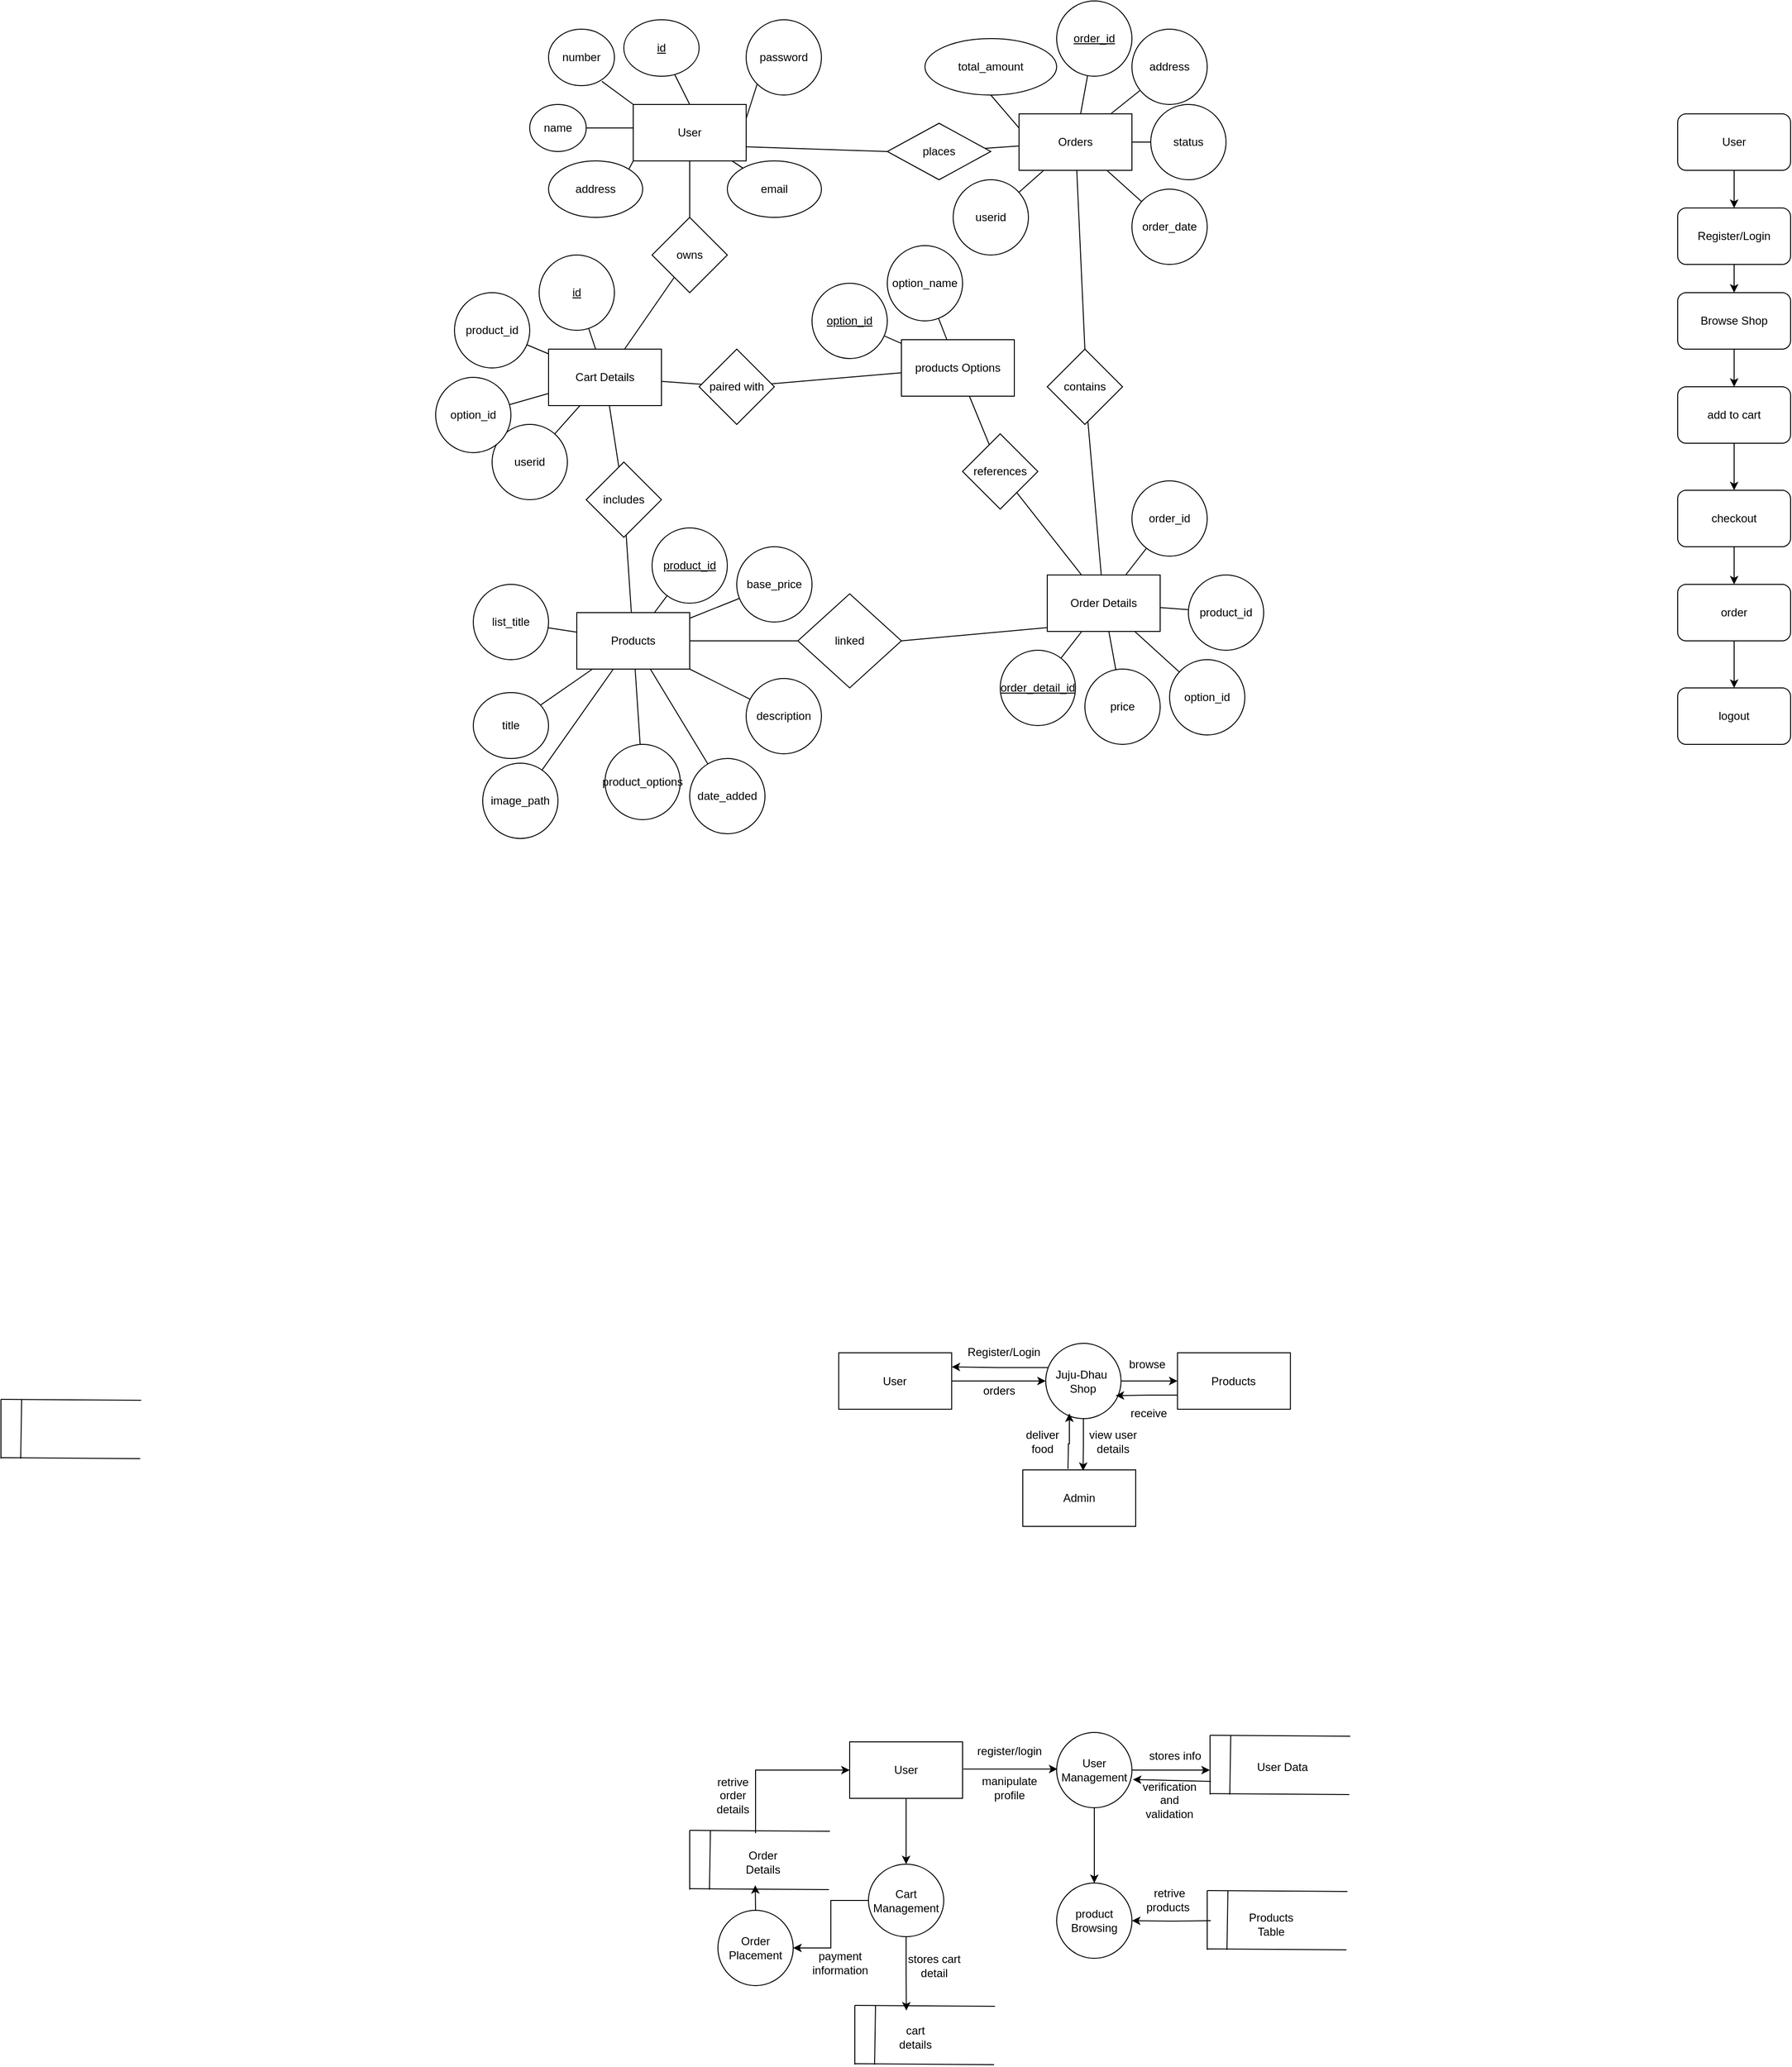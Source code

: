 <mxfile version="25.0.3">
  <diagram id="R2lEEEUBdFMjLlhIrx00" name="Page-1">
    <mxGraphModel dx="1253" dy="484" grid="0" gridSize="10" guides="1" tooltips="1" connect="1" arrows="1" fold="1" page="0" pageScale="1" pageWidth="850" pageHeight="1100" background="none" math="0" shadow="0" extFonts="Permanent Marker^https://fonts.googleapis.com/css?family=Permanent+Marker">
      <root>
        <mxCell id="0" />
        <mxCell id="1" parent="0" />
        <mxCell id="pnf_epW9RFuJ1QkK5VzH-73" style="edgeStyle=orthogonalEdgeStyle;rounded=0;orthogonalLoop=1;jettySize=auto;html=1;exitX=1;exitY=0.5;exitDx=0;exitDy=0;entryX=1;entryY=0.5;entryDx=0;entryDy=0;" edge="1" parent="1" target="pnf_epW9RFuJ1QkK5VzH-62">
          <mxGeometry relative="1" as="geometry">
            <mxPoint x="863.8" y="2060" as="sourcePoint" />
          </mxGeometry>
        </mxCell>
        <mxCell id="tc1JcSh3xQ8uywkxbwkv-54" value="" style="edgeStyle=none;shape=connector;curved=1;rounded=0;orthogonalLoop=1;jettySize=auto;html=1;strokeColor=default;align=center;verticalAlign=middle;fontFamily=Helvetica;fontSize=12;fontColor=default;labelBackgroundColor=default;startSize=8;endArrow=none;endFill=0;endSize=8;" parent="1" source="tc1JcSh3xQ8uywkxbwkv-15" target="tc1JcSh3xQ8uywkxbwkv-22" edge="1">
          <mxGeometry relative="1" as="geometry" />
        </mxCell>
        <mxCell id="tc1JcSh3xQ8uywkxbwkv-55" value="" style="edgeStyle=none;shape=connector;curved=1;rounded=0;orthogonalLoop=1;jettySize=auto;html=1;strokeColor=default;align=center;verticalAlign=middle;fontFamily=Helvetica;fontSize=12;fontColor=default;labelBackgroundColor=default;startSize=8;endArrow=none;endFill=0;endSize=8;" parent="1" source="tc1JcSh3xQ8uywkxbwkv-15" target="tc1JcSh3xQ8uywkxbwkv-22" edge="1">
          <mxGeometry relative="1" as="geometry" />
        </mxCell>
        <mxCell id="tc1JcSh3xQ8uywkxbwkv-61" value="" style="edgeStyle=none;shape=connector;curved=1;rounded=0;orthogonalLoop=1;jettySize=auto;html=1;strokeColor=default;align=center;verticalAlign=middle;fontFamily=Helvetica;fontSize=12;fontColor=default;labelBackgroundColor=default;startSize=8;endArrow=none;endFill=0;endSize=8;" parent="1" source="tc1JcSh3xQ8uywkxbwkv-15" target="tc1JcSh3xQ8uywkxbwkv-60" edge="1">
          <mxGeometry relative="1" as="geometry" />
        </mxCell>
        <mxCell id="tc1JcSh3xQ8uywkxbwkv-15" value="User" style="rounded=0;whiteSpace=wrap;html=1;" parent="1" vertex="1">
          <mxGeometry x="250" y="130" width="120" height="60" as="geometry" />
        </mxCell>
        <mxCell id="tc1JcSh3xQ8uywkxbwkv-16" value="" style="endArrow=none;html=1;rounded=0;fontSize=12;startSize=8;endSize=8;curved=1;exitX=0.5;exitY=0;exitDx=0;exitDy=0;" parent="1" source="tc1JcSh3xQ8uywkxbwkv-15" target="tc1JcSh3xQ8uywkxbwkv-17" edge="1">
          <mxGeometry width="50" height="50" relative="1" as="geometry">
            <mxPoint x="430" y="230" as="sourcePoint" />
            <mxPoint x="340" y="80" as="targetPoint" />
          </mxGeometry>
        </mxCell>
        <mxCell id="tc1JcSh3xQ8uywkxbwkv-17" value="&lt;u&gt;id&lt;/u&gt;" style="ellipse;whiteSpace=wrap;html=1;" parent="1" vertex="1">
          <mxGeometry x="240" y="40" width="80" height="60" as="geometry" />
        </mxCell>
        <mxCell id="tc1JcSh3xQ8uywkxbwkv-20" value="name" style="ellipse;whiteSpace=wrap;html=1;rounded=0;" parent="1" vertex="1">
          <mxGeometry x="140" y="130" width="60" height="50" as="geometry" />
        </mxCell>
        <mxCell id="tc1JcSh3xQ8uywkxbwkv-22" value="email" style="ellipse;whiteSpace=wrap;html=1;rounded=0;" parent="1" vertex="1">
          <mxGeometry x="350" y="190" width="100" height="60" as="geometry" />
        </mxCell>
        <mxCell id="tc1JcSh3xQ8uywkxbwkv-25" value="" style="endArrow=none;html=1;rounded=0;fontSize=12;startSize=8;endSize=8;curved=1;exitX=1;exitY=0.5;exitDx=0;exitDy=0;entryX=0.005;entryY=0.416;entryDx=0;entryDy=0;entryPerimeter=0;" parent="1" source="tc1JcSh3xQ8uywkxbwkv-20" target="tc1JcSh3xQ8uywkxbwkv-15" edge="1">
          <mxGeometry width="50" height="50" relative="1" as="geometry">
            <mxPoint x="180" y="190" as="sourcePoint" />
            <mxPoint x="230" y="140" as="targetPoint" />
          </mxGeometry>
        </mxCell>
        <mxCell id="tc1JcSh3xQ8uywkxbwkv-29" value="p&lt;span style=&quot;color: rgba(0, 0, 0, 0); font-family: monospace; font-size: 0px; text-align: start; text-wrap-mode: nowrap;&quot;&gt;%3CmxGraphModel%3E%3Croot%3E%3CmxCell%20id%3D%220%22%2F%3E%3CmxCell%20id%3D%221%22%20parent%3D%220%22%2F%3E%3CmxCell%20id%3D%222%22%20value%3D%22email%22%20style%3D%22ellipse%3BwhiteSpace%3Dwrap%3Bhtml%3D1%3Brounded%3D0%3B%22%20vertex%3D%221%22%20parent%3D%221%22%3E%3CmxGeometry%20x%3D%22130%22%20y%3D%22220%22%20width%3D%22100%22%20height%3D%2260%22%20as%3D%22geometry%22%2F%3E%3C%2FmxCell%3E%3C%2Froot%3E%3C%2FmxGraphModel%3E&lt;/span&gt;assword" style="ellipse;whiteSpace=wrap;html=1;rounded=0;" parent="1" vertex="1">
          <mxGeometry x="370" y="40" width="80" height="80" as="geometry" />
        </mxCell>
        <mxCell id="tc1JcSh3xQ8uywkxbwkv-30" value="number" style="ellipse;whiteSpace=wrap;html=1;rounded=0;" parent="1" vertex="1">
          <mxGeometry x="160" y="50" width="70" height="60" as="geometry" />
        </mxCell>
        <mxCell id="tc1JcSh3xQ8uywkxbwkv-31" value="address" style="ellipse;whiteSpace=wrap;html=1;rounded=0;" parent="1" vertex="1">
          <mxGeometry x="160" y="190" width="100" height="60" as="geometry" />
        </mxCell>
        <mxCell id="tc1JcSh3xQ8uywkxbwkv-32" value="" style="endArrow=none;html=1;rounded=0;fontSize=12;startSize=8;endSize=8;curved=1;exitX=0.809;exitY=0.924;exitDx=0;exitDy=0;exitPerimeter=0;entryX=0;entryY=0;entryDx=0;entryDy=0;" parent="1" source="tc1JcSh3xQ8uywkxbwkv-30" target="tc1JcSh3xQ8uywkxbwkv-15" edge="1">
          <mxGeometry width="50" height="50" relative="1" as="geometry">
            <mxPoint x="280" y="120" as="sourcePoint" />
            <mxPoint x="330" y="70" as="targetPoint" />
          </mxGeometry>
        </mxCell>
        <mxCell id="tc1JcSh3xQ8uywkxbwkv-33" value="" style="endArrow=none;html=1;rounded=0;fontSize=12;startSize=8;endSize=8;curved=1;exitX=0;exitY=1;exitDx=0;exitDy=0;entryX=1;entryY=0;entryDx=0;entryDy=0;" parent="1" source="tc1JcSh3xQ8uywkxbwkv-15" target="tc1JcSh3xQ8uywkxbwkv-31" edge="1">
          <mxGeometry width="50" height="50" relative="1" as="geometry">
            <mxPoint x="211" y="180" as="sourcePoint" />
            <mxPoint x="250" y="225" as="targetPoint" />
          </mxGeometry>
        </mxCell>
        <mxCell id="tc1JcSh3xQ8uywkxbwkv-34" value="" style="endArrow=none;html=1;rounded=0;fontSize=12;startSize=8;endSize=8;curved=1;exitX=1;exitY=0.25;exitDx=0;exitDy=0;entryX=0;entryY=1;entryDx=0;entryDy=0;" parent="1" source="tc1JcSh3xQ8uywkxbwkv-15" target="tc1JcSh3xQ8uywkxbwkv-29" edge="1">
          <mxGeometry width="50" height="50" relative="1" as="geometry">
            <mxPoint x="231" y="105" as="sourcePoint" />
            <mxPoint x="270" y="150" as="targetPoint" />
          </mxGeometry>
        </mxCell>
        <mxCell id="tc1JcSh3xQ8uywkxbwkv-52" value="" style="edgeStyle=none;shape=connector;curved=1;rounded=0;orthogonalLoop=1;jettySize=auto;html=1;strokeColor=default;align=center;verticalAlign=middle;fontFamily=Helvetica;fontSize=12;fontColor=default;labelBackgroundColor=default;startSize=8;endArrow=none;endFill=0;endSize=8;" parent="1" source="tc1JcSh3xQ8uywkxbwkv-38" target="tc1JcSh3xQ8uywkxbwkv-51" edge="1">
          <mxGeometry relative="1" as="geometry" />
        </mxCell>
        <mxCell id="tc1JcSh3xQ8uywkxbwkv-38" value="places" style="shape=rhombus;perimeter=rhombusPerimeter;whiteSpace=wrap;html=1;align=center;verticalAlign=middle;" parent="1" vertex="1">
          <mxGeometry x="520" y="150" width="110" height="60" as="geometry" />
        </mxCell>
        <mxCell id="tc1JcSh3xQ8uywkxbwkv-42" value="" style="endArrow=none;html=1;rounded=0;fontSize=12;startSize=8;endSize=8;curved=1;exitX=1;exitY=0.75;exitDx=0;exitDy=0;entryX=0;entryY=0.5;entryDx=0;entryDy=0;entryPerimeter=0;" parent="1" source="tc1JcSh3xQ8uywkxbwkv-15" target="tc1JcSh3xQ8uywkxbwkv-38" edge="1">
          <mxGeometry width="50" height="50" relative="1" as="geometry">
            <mxPoint x="340" y="240" as="sourcePoint" />
            <mxPoint x="310" y="200" as="targetPoint" />
          </mxGeometry>
        </mxCell>
        <mxCell id="tc1JcSh3xQ8uywkxbwkv-65" value="" style="edgeStyle=none;shape=connector;curved=1;rounded=0;orthogonalLoop=1;jettySize=auto;html=1;strokeColor=default;align=center;verticalAlign=middle;fontFamily=Helvetica;fontSize=12;fontColor=default;labelBackgroundColor=default;startSize=8;endArrow=none;endFill=0;endSize=8;entryX=0.5;entryY=0;entryDx=0;entryDy=0;" parent="1" source="tc1JcSh3xQ8uywkxbwkv-51" target="tc1JcSh3xQ8uywkxbwkv-64" edge="1">
          <mxGeometry relative="1" as="geometry">
            <Array as="points" />
          </mxGeometry>
        </mxCell>
        <mxCell id="tc1JcSh3xQ8uywkxbwkv-89" value="" style="edgeStyle=none;shape=connector;curved=1;rounded=0;orthogonalLoop=1;jettySize=auto;html=1;strokeColor=default;align=center;verticalAlign=middle;fontFamily=Helvetica;fontSize=12;fontColor=default;labelBackgroundColor=default;startSize=8;endArrow=none;endFill=0;endSize=8;" parent="1" source="tc1JcSh3xQ8uywkxbwkv-51" target="tc1JcSh3xQ8uywkxbwkv-88" edge="1">
          <mxGeometry relative="1" as="geometry" />
        </mxCell>
        <mxCell id="tc1JcSh3xQ8uywkxbwkv-94" value="" style="edgeStyle=none;shape=connector;curved=1;rounded=0;orthogonalLoop=1;jettySize=auto;html=1;strokeColor=default;align=center;verticalAlign=middle;fontFamily=Helvetica;fontSize=12;fontColor=default;labelBackgroundColor=default;startSize=8;endArrow=none;endFill=0;endSize=8;" parent="1" source="tc1JcSh3xQ8uywkxbwkv-51" target="tc1JcSh3xQ8uywkxbwkv-93" edge="1">
          <mxGeometry relative="1" as="geometry" />
        </mxCell>
        <mxCell id="tc1JcSh3xQ8uywkxbwkv-95" style="edgeStyle=none;shape=connector;curved=1;rounded=0;orthogonalLoop=1;jettySize=auto;html=1;exitX=0;exitY=0.25;exitDx=0;exitDy=0;strokeColor=default;align=center;verticalAlign=middle;fontFamily=Helvetica;fontSize=12;fontColor=default;labelBackgroundColor=default;startSize=8;endArrow=none;endFill=0;endSize=8;entryX=0.5;entryY=1;entryDx=0;entryDy=0;" parent="1" source="tc1JcSh3xQ8uywkxbwkv-51" target="tc1JcSh3xQ8uywkxbwkv-96" edge="1">
          <mxGeometry relative="1" as="geometry">
            <mxPoint x="660" y="100" as="targetPoint" />
          </mxGeometry>
        </mxCell>
        <mxCell id="tc1JcSh3xQ8uywkxbwkv-100" value="" style="edgeStyle=none;shape=connector;curved=1;rounded=0;orthogonalLoop=1;jettySize=auto;html=1;strokeColor=default;align=center;verticalAlign=middle;fontFamily=Helvetica;fontSize=12;fontColor=default;labelBackgroundColor=default;startSize=8;endArrow=none;endFill=0;endSize=8;" parent="1" source="tc1JcSh3xQ8uywkxbwkv-51" target="tc1JcSh3xQ8uywkxbwkv-99" edge="1">
          <mxGeometry relative="1" as="geometry" />
        </mxCell>
        <mxCell id="tc1JcSh3xQ8uywkxbwkv-102" value="" style="edgeStyle=none;shape=connector;curved=1;rounded=0;orthogonalLoop=1;jettySize=auto;html=1;strokeColor=default;align=center;verticalAlign=middle;fontFamily=Helvetica;fontSize=12;fontColor=default;labelBackgroundColor=default;startSize=8;endArrow=none;endFill=0;endSize=8;" parent="1" source="tc1JcSh3xQ8uywkxbwkv-51" target="tc1JcSh3xQ8uywkxbwkv-101" edge="1">
          <mxGeometry relative="1" as="geometry" />
        </mxCell>
        <mxCell id="tc1JcSh3xQ8uywkxbwkv-104" value="" style="edgeStyle=none;shape=connector;curved=1;rounded=0;orthogonalLoop=1;jettySize=auto;html=1;strokeColor=default;align=center;verticalAlign=middle;fontFamily=Helvetica;fontSize=12;fontColor=default;labelBackgroundColor=default;startSize=8;endArrow=none;endFill=0;endSize=8;" parent="1" source="tc1JcSh3xQ8uywkxbwkv-51" target="tc1JcSh3xQ8uywkxbwkv-103" edge="1">
          <mxGeometry relative="1" as="geometry" />
        </mxCell>
        <mxCell id="tc1JcSh3xQ8uywkxbwkv-51" value="Orders" style="whiteSpace=wrap;html=1;" parent="1" vertex="1">
          <mxGeometry x="660" y="140" width="120" height="60" as="geometry" />
        </mxCell>
        <mxCell id="tc1JcSh3xQ8uywkxbwkv-63" value="" style="edgeStyle=none;shape=connector;curved=1;rounded=0;orthogonalLoop=1;jettySize=auto;html=1;strokeColor=default;align=center;verticalAlign=middle;fontFamily=Helvetica;fontSize=12;fontColor=default;labelBackgroundColor=default;startSize=8;endArrow=none;endFill=0;endSize=8;" parent="1" source="tc1JcSh3xQ8uywkxbwkv-60" target="tc1JcSh3xQ8uywkxbwkv-62" edge="1">
          <mxGeometry relative="1" as="geometry" />
        </mxCell>
        <mxCell id="tc1JcSh3xQ8uywkxbwkv-60" value="owns" style="rhombus;whiteSpace=wrap;html=1;rounded=0;" parent="1" vertex="1">
          <mxGeometry x="270" y="250" width="80" height="80" as="geometry" />
        </mxCell>
        <mxCell id="tc1JcSh3xQ8uywkxbwkv-68" value="" style="edgeStyle=none;shape=connector;curved=1;rounded=0;orthogonalLoop=1;jettySize=auto;html=1;strokeColor=default;align=center;verticalAlign=middle;fontFamily=Helvetica;fontSize=12;fontColor=default;labelBackgroundColor=default;startSize=8;endArrow=none;endFill=0;endSize=8;" parent="1" source="tc1JcSh3xQ8uywkxbwkv-62" target="tc1JcSh3xQ8uywkxbwkv-67" edge="1">
          <mxGeometry relative="1" as="geometry" />
        </mxCell>
        <mxCell id="tc1JcSh3xQ8uywkxbwkv-106" value="" style="edgeStyle=none;shape=connector;curved=1;rounded=0;orthogonalLoop=1;jettySize=auto;html=1;strokeColor=default;align=center;verticalAlign=middle;fontFamily=Helvetica;fontSize=12;fontColor=default;labelBackgroundColor=default;startSize=8;endArrow=none;endFill=0;endSize=8;" parent="1" source="tc1JcSh3xQ8uywkxbwkv-62" target="tc1JcSh3xQ8uywkxbwkv-105" edge="1">
          <mxGeometry relative="1" as="geometry" />
        </mxCell>
        <mxCell id="tc1JcSh3xQ8uywkxbwkv-108" value="" style="edgeStyle=none;shape=connector;curved=1;rounded=0;orthogonalLoop=1;jettySize=auto;html=1;strokeColor=default;align=center;verticalAlign=middle;fontFamily=Helvetica;fontSize=12;fontColor=default;labelBackgroundColor=default;startSize=8;endArrow=none;endFill=0;endSize=8;" parent="1" source="tc1JcSh3xQ8uywkxbwkv-62" target="tc1JcSh3xQ8uywkxbwkv-107" edge="1">
          <mxGeometry relative="1" as="geometry" />
        </mxCell>
        <mxCell id="tc1JcSh3xQ8uywkxbwkv-114" value="" style="edgeStyle=none;shape=connector;curved=1;rounded=0;orthogonalLoop=1;jettySize=auto;html=1;strokeColor=default;align=center;verticalAlign=middle;fontFamily=Helvetica;fontSize=12;fontColor=default;labelBackgroundColor=default;startSize=8;endArrow=none;endFill=0;endSize=8;" parent="1" source="tc1JcSh3xQ8uywkxbwkv-62" target="tc1JcSh3xQ8uywkxbwkv-113" edge="1">
          <mxGeometry relative="1" as="geometry" />
        </mxCell>
        <mxCell id="tc1JcSh3xQ8uywkxbwkv-116" value="" style="edgeStyle=none;shape=connector;curved=1;rounded=0;orthogonalLoop=1;jettySize=auto;html=1;strokeColor=default;align=center;verticalAlign=middle;fontFamily=Helvetica;fontSize=12;fontColor=default;labelBackgroundColor=default;startSize=8;endArrow=none;endFill=0;endSize=8;" parent="1" source="tc1JcSh3xQ8uywkxbwkv-62" target="tc1JcSh3xQ8uywkxbwkv-115" edge="1">
          <mxGeometry relative="1" as="geometry" />
        </mxCell>
        <mxCell id="tc1JcSh3xQ8uywkxbwkv-62" value="Cart Details" style="whiteSpace=wrap;html=1;rounded=0;" parent="1" vertex="1">
          <mxGeometry x="160" y="390" width="120" height="60" as="geometry" />
        </mxCell>
        <mxCell id="tc1JcSh3xQ8uywkxbwkv-75" value="" style="edgeStyle=none;shape=connector;curved=1;rounded=0;orthogonalLoop=1;jettySize=auto;html=1;strokeColor=default;align=center;verticalAlign=middle;fontFamily=Helvetica;fontSize=12;fontColor=default;labelBackgroundColor=default;startSize=8;endArrow=none;endFill=0;endSize=8;" parent="1" source="tc1JcSh3xQ8uywkxbwkv-64" target="tc1JcSh3xQ8uywkxbwkv-74" edge="1">
          <mxGeometry relative="1" as="geometry" />
        </mxCell>
        <mxCell id="tc1JcSh3xQ8uywkxbwkv-64" value="contains" style="rhombus;whiteSpace=wrap;html=1;" parent="1" vertex="1">
          <mxGeometry x="690" y="390" width="80" height="80" as="geometry" />
        </mxCell>
        <mxCell id="tc1JcSh3xQ8uywkxbwkv-70" value="" style="edgeStyle=none;shape=connector;curved=1;rounded=0;orthogonalLoop=1;jettySize=auto;html=1;strokeColor=default;align=center;verticalAlign=middle;fontFamily=Helvetica;fontSize=12;fontColor=default;labelBackgroundColor=default;startSize=8;endArrow=none;endFill=0;endSize=8;" parent="1" source="tc1JcSh3xQ8uywkxbwkv-67" target="tc1JcSh3xQ8uywkxbwkv-69" edge="1">
          <mxGeometry relative="1" as="geometry" />
        </mxCell>
        <mxCell id="tc1JcSh3xQ8uywkxbwkv-67" value="includes" style="rhombus;whiteSpace=wrap;html=1;rounded=0;" parent="1" vertex="1">
          <mxGeometry x="200" y="510" width="80" height="80" as="geometry" />
        </mxCell>
        <mxCell id="tc1JcSh3xQ8uywkxbwkv-72" value="" style="edgeStyle=none;shape=connector;curved=1;rounded=0;orthogonalLoop=1;jettySize=auto;html=1;strokeColor=default;align=center;verticalAlign=middle;fontFamily=Helvetica;fontSize=12;fontColor=default;labelBackgroundColor=default;startSize=8;endArrow=none;endFill=0;endSize=8;" parent="1" source="tc1JcSh3xQ8uywkxbwkv-69" target="tc1JcSh3xQ8uywkxbwkv-71" edge="1">
          <mxGeometry relative="1" as="geometry" />
        </mxCell>
        <mxCell id="tc1JcSh3xQ8uywkxbwkv-132" value="" style="edgeStyle=none;shape=connector;curved=1;rounded=0;orthogonalLoop=1;jettySize=auto;html=1;strokeColor=default;align=center;verticalAlign=middle;fontFamily=Helvetica;fontSize=12;fontColor=default;labelBackgroundColor=default;startSize=8;endArrow=none;endFill=0;endSize=8;" parent="1" source="tc1JcSh3xQ8uywkxbwkv-69" target="tc1JcSh3xQ8uywkxbwkv-131" edge="1">
          <mxGeometry relative="1" as="geometry" />
        </mxCell>
        <mxCell id="tc1JcSh3xQ8uywkxbwkv-134" value="" style="edgeStyle=none;shape=connector;curved=1;rounded=0;orthogonalLoop=1;jettySize=auto;html=1;strokeColor=default;align=center;verticalAlign=middle;fontFamily=Helvetica;fontSize=12;fontColor=default;labelBackgroundColor=default;startSize=8;endArrow=none;endFill=0;endSize=8;" parent="1" source="tc1JcSh3xQ8uywkxbwkv-69" target="tc1JcSh3xQ8uywkxbwkv-133" edge="1">
          <mxGeometry relative="1" as="geometry" />
        </mxCell>
        <mxCell id="tc1JcSh3xQ8uywkxbwkv-137" value="" style="edgeStyle=none;shape=connector;curved=1;rounded=0;orthogonalLoop=1;jettySize=auto;html=1;strokeColor=default;align=center;verticalAlign=middle;fontFamily=Helvetica;fontSize=12;fontColor=default;labelBackgroundColor=default;startSize=8;endArrow=none;endFill=0;endSize=8;" parent="1" source="tc1JcSh3xQ8uywkxbwkv-69" target="tc1JcSh3xQ8uywkxbwkv-136" edge="1">
          <mxGeometry relative="1" as="geometry" />
        </mxCell>
        <mxCell id="tc1JcSh3xQ8uywkxbwkv-139" value="" style="edgeStyle=none;shape=connector;curved=1;rounded=0;orthogonalLoop=1;jettySize=auto;html=1;strokeColor=default;align=center;verticalAlign=middle;fontFamily=Helvetica;fontSize=12;fontColor=default;labelBackgroundColor=default;startSize=8;endArrow=none;endFill=0;endSize=8;" parent="1" source="tc1JcSh3xQ8uywkxbwkv-69" target="tc1JcSh3xQ8uywkxbwkv-138" edge="1">
          <mxGeometry relative="1" as="geometry" />
        </mxCell>
        <mxCell id="tc1JcSh3xQ8uywkxbwkv-141" value="" style="edgeStyle=none;shape=connector;curved=1;rounded=0;orthogonalLoop=1;jettySize=auto;html=1;strokeColor=default;align=center;verticalAlign=middle;fontFamily=Helvetica;fontSize=12;fontColor=default;labelBackgroundColor=default;startSize=8;endArrow=none;endFill=0;endSize=8;" parent="1" source="tc1JcSh3xQ8uywkxbwkv-69" target="tc1JcSh3xQ8uywkxbwkv-140" edge="1">
          <mxGeometry relative="1" as="geometry" />
        </mxCell>
        <mxCell id="tc1JcSh3xQ8uywkxbwkv-143" value="" style="edgeStyle=none;shape=connector;curved=1;rounded=0;orthogonalLoop=1;jettySize=auto;html=1;strokeColor=default;align=center;verticalAlign=middle;fontFamily=Helvetica;fontSize=12;fontColor=default;labelBackgroundColor=default;startSize=8;endArrow=none;endFill=0;endSize=8;" parent="1" source="tc1JcSh3xQ8uywkxbwkv-69" target="tc1JcSh3xQ8uywkxbwkv-142" edge="1">
          <mxGeometry relative="1" as="geometry" />
        </mxCell>
        <mxCell id="tc1JcSh3xQ8uywkxbwkv-146" value="" style="edgeStyle=none;shape=connector;curved=1;rounded=0;orthogonalLoop=1;jettySize=auto;html=1;strokeColor=default;align=center;verticalAlign=middle;fontFamily=Helvetica;fontSize=12;fontColor=default;labelBackgroundColor=default;startSize=8;endArrow=none;endFill=0;endSize=8;" parent="1" source="tc1JcSh3xQ8uywkxbwkv-69" target="tc1JcSh3xQ8uywkxbwkv-145" edge="1">
          <mxGeometry relative="1" as="geometry" />
        </mxCell>
        <mxCell id="tc1JcSh3xQ8uywkxbwkv-148" value="" style="edgeStyle=none;shape=connector;curved=1;rounded=0;orthogonalLoop=1;jettySize=auto;html=1;strokeColor=default;align=center;verticalAlign=middle;fontFamily=Helvetica;fontSize=12;fontColor=default;labelBackgroundColor=default;startSize=8;endArrow=none;endFill=0;endSize=8;" parent="1" source="tc1JcSh3xQ8uywkxbwkv-69" target="tc1JcSh3xQ8uywkxbwkv-147" edge="1">
          <mxGeometry relative="1" as="geometry" />
        </mxCell>
        <mxCell id="tc1JcSh3xQ8uywkxbwkv-69" value="Products" style="whiteSpace=wrap;html=1;rounded=0;" parent="1" vertex="1">
          <mxGeometry x="190" y="670" width="120" height="60" as="geometry" />
        </mxCell>
        <mxCell id="tc1JcSh3xQ8uywkxbwkv-73" style="edgeStyle=none;shape=connector;curved=1;rounded=0;orthogonalLoop=1;jettySize=auto;html=1;exitX=1;exitY=0.5;exitDx=0;exitDy=0;entryX=1;entryY=0.75;entryDx=0;entryDy=0;strokeColor=default;align=center;verticalAlign=middle;fontFamily=Helvetica;fontSize=12;fontColor=default;labelBackgroundColor=default;startSize=8;endArrow=none;endFill=0;endSize=8;" parent="1" source="tc1JcSh3xQ8uywkxbwkv-71" target="tc1JcSh3xQ8uywkxbwkv-74" edge="1">
          <mxGeometry relative="1" as="geometry" />
        </mxCell>
        <mxCell id="tc1JcSh3xQ8uywkxbwkv-71" value="linked" style="rhombus;whiteSpace=wrap;html=1;rounded=0;" parent="1" vertex="1">
          <mxGeometry x="425" y="650" width="110" height="100" as="geometry" />
        </mxCell>
        <mxCell id="tc1JcSh3xQ8uywkxbwkv-77" value="" style="edgeStyle=none;shape=connector;curved=1;rounded=0;orthogonalLoop=1;jettySize=auto;html=1;strokeColor=default;align=center;verticalAlign=middle;fontFamily=Helvetica;fontSize=12;fontColor=default;labelBackgroundColor=default;startSize=8;endArrow=none;endFill=0;endSize=8;" parent="1" source="tc1JcSh3xQ8uywkxbwkv-74" target="tc1JcSh3xQ8uywkxbwkv-76" edge="1">
          <mxGeometry relative="1" as="geometry" />
        </mxCell>
        <mxCell id="tc1JcSh3xQ8uywkxbwkv-122" value="" style="edgeStyle=none;shape=connector;curved=1;rounded=0;orthogonalLoop=1;jettySize=auto;html=1;strokeColor=default;align=center;verticalAlign=middle;fontFamily=Helvetica;fontSize=12;fontColor=default;labelBackgroundColor=default;startSize=8;endArrow=none;endFill=0;endSize=8;" parent="1" source="tc1JcSh3xQ8uywkxbwkv-74" target="tc1JcSh3xQ8uywkxbwkv-121" edge="1">
          <mxGeometry relative="1" as="geometry" />
        </mxCell>
        <mxCell id="tc1JcSh3xQ8uywkxbwkv-124" value="" style="edgeStyle=none;shape=connector;curved=1;rounded=0;orthogonalLoop=1;jettySize=auto;html=1;strokeColor=default;align=center;verticalAlign=middle;fontFamily=Helvetica;fontSize=12;fontColor=default;labelBackgroundColor=default;startSize=8;endArrow=none;endFill=0;endSize=8;" parent="1" source="tc1JcSh3xQ8uywkxbwkv-74" target="tc1JcSh3xQ8uywkxbwkv-123" edge="1">
          <mxGeometry relative="1" as="geometry" />
        </mxCell>
        <mxCell id="tc1JcSh3xQ8uywkxbwkv-126" value="" style="edgeStyle=none;shape=connector;curved=1;rounded=0;orthogonalLoop=1;jettySize=auto;html=1;strokeColor=default;align=center;verticalAlign=middle;fontFamily=Helvetica;fontSize=12;fontColor=default;labelBackgroundColor=default;startSize=8;endArrow=none;endFill=0;endSize=8;" parent="1" source="tc1JcSh3xQ8uywkxbwkv-74" target="tc1JcSh3xQ8uywkxbwkv-125" edge="1">
          <mxGeometry relative="1" as="geometry" />
        </mxCell>
        <mxCell id="tc1JcSh3xQ8uywkxbwkv-128" value="" style="edgeStyle=none;shape=connector;curved=1;rounded=0;orthogonalLoop=1;jettySize=auto;html=1;strokeColor=default;align=center;verticalAlign=middle;fontFamily=Helvetica;fontSize=12;fontColor=default;labelBackgroundColor=default;startSize=8;endArrow=none;endFill=0;endSize=8;" parent="1" source="tc1JcSh3xQ8uywkxbwkv-74" target="tc1JcSh3xQ8uywkxbwkv-127" edge="1">
          <mxGeometry relative="1" as="geometry" />
        </mxCell>
        <mxCell id="tc1JcSh3xQ8uywkxbwkv-130" value="" style="edgeStyle=none;shape=connector;curved=1;rounded=0;orthogonalLoop=1;jettySize=auto;html=1;strokeColor=default;align=center;verticalAlign=middle;fontFamily=Helvetica;fontSize=12;fontColor=default;labelBackgroundColor=default;startSize=8;endArrow=none;endFill=0;endSize=8;" parent="1" source="tc1JcSh3xQ8uywkxbwkv-74" target="tc1JcSh3xQ8uywkxbwkv-129" edge="1">
          <mxGeometry relative="1" as="geometry" />
        </mxCell>
        <mxCell id="tc1JcSh3xQ8uywkxbwkv-74" value="Order Details" style="whiteSpace=wrap;html=1;" parent="1" vertex="1">
          <mxGeometry x="690" y="630" width="120" height="60" as="geometry" />
        </mxCell>
        <mxCell id="tc1JcSh3xQ8uywkxbwkv-79" value="" style="edgeStyle=none;shape=connector;curved=1;rounded=0;orthogonalLoop=1;jettySize=auto;html=1;strokeColor=default;align=center;verticalAlign=middle;fontFamily=Helvetica;fontSize=12;fontColor=default;labelBackgroundColor=default;startSize=8;endArrow=none;endFill=0;endSize=8;" parent="1" source="tc1JcSh3xQ8uywkxbwkv-76" target="tc1JcSh3xQ8uywkxbwkv-78" edge="1">
          <mxGeometry relative="1" as="geometry" />
        </mxCell>
        <mxCell id="tc1JcSh3xQ8uywkxbwkv-76" value="references" style="rhombus;whiteSpace=wrap;html=1;" parent="1" vertex="1">
          <mxGeometry x="600" y="480" width="80" height="80" as="geometry" />
        </mxCell>
        <mxCell id="tc1JcSh3xQ8uywkxbwkv-85" value="" style="edgeStyle=none;shape=connector;curved=1;rounded=0;orthogonalLoop=1;jettySize=auto;html=1;strokeColor=default;align=center;verticalAlign=middle;fontFamily=Helvetica;fontSize=12;fontColor=default;labelBackgroundColor=default;startSize=8;endArrow=none;endFill=0;endSize=8;" parent="1" source="tc1JcSh3xQ8uywkxbwkv-78" target="tc1JcSh3xQ8uywkxbwkv-84" edge="1">
          <mxGeometry relative="1" as="geometry" />
        </mxCell>
        <mxCell id="tc1JcSh3xQ8uywkxbwkv-118" value="" style="edgeStyle=none;shape=connector;curved=1;rounded=0;orthogonalLoop=1;jettySize=auto;html=1;strokeColor=default;align=center;verticalAlign=middle;fontFamily=Helvetica;fontSize=12;fontColor=default;labelBackgroundColor=default;startSize=8;endArrow=none;endFill=0;endSize=8;" parent="1" source="tc1JcSh3xQ8uywkxbwkv-78" target="tc1JcSh3xQ8uywkxbwkv-117" edge="1">
          <mxGeometry relative="1" as="geometry" />
        </mxCell>
        <mxCell id="tc1JcSh3xQ8uywkxbwkv-120" value="" style="edgeStyle=none;shape=connector;curved=1;rounded=0;orthogonalLoop=1;jettySize=auto;html=1;strokeColor=default;align=center;verticalAlign=middle;fontFamily=Helvetica;fontSize=12;fontColor=default;labelBackgroundColor=default;startSize=8;endArrow=none;endFill=0;endSize=8;" parent="1" source="tc1JcSh3xQ8uywkxbwkv-78" target="tc1JcSh3xQ8uywkxbwkv-119" edge="1">
          <mxGeometry relative="1" as="geometry" />
        </mxCell>
        <mxCell id="tc1JcSh3xQ8uywkxbwkv-78" value="products Options" style="whiteSpace=wrap;html=1;" parent="1" vertex="1">
          <mxGeometry x="535" y="380" width="120" height="60" as="geometry" />
        </mxCell>
        <mxCell id="tc1JcSh3xQ8uywkxbwkv-86" value="" style="edgeStyle=none;shape=connector;curved=1;rounded=0;orthogonalLoop=1;jettySize=auto;html=1;strokeColor=default;align=center;verticalAlign=middle;fontFamily=Helvetica;fontSize=12;fontColor=default;labelBackgroundColor=default;startSize=8;endArrow=none;endFill=0;endSize=8;" parent="1" source="tc1JcSh3xQ8uywkxbwkv-84" target="tc1JcSh3xQ8uywkxbwkv-62" edge="1">
          <mxGeometry relative="1" as="geometry" />
        </mxCell>
        <mxCell id="tc1JcSh3xQ8uywkxbwkv-84" value="paired with" style="rhombus;whiteSpace=wrap;html=1;" parent="1" vertex="1">
          <mxGeometry x="320" y="390" width="80" height="80" as="geometry" />
        </mxCell>
        <mxCell id="tc1JcSh3xQ8uywkxbwkv-88" value="&lt;u&gt;order_id&lt;/u&gt;" style="ellipse;whiteSpace=wrap;html=1;" parent="1" vertex="1">
          <mxGeometry x="700" y="20" width="80" height="80" as="geometry" />
        </mxCell>
        <mxCell id="tc1JcSh3xQ8uywkxbwkv-93" value="userid" style="ellipse;whiteSpace=wrap;html=1;" parent="1" vertex="1">
          <mxGeometry x="590" y="210" width="80" height="80" as="geometry" />
        </mxCell>
        <mxCell id="tc1JcSh3xQ8uywkxbwkv-96" value="total_amount" style="ellipse;whiteSpace=wrap;html=1;align=center;fontFamily=Helvetica;fontSize=12;fontColor=default;labelBackgroundColor=default;" parent="1" vertex="1">
          <mxGeometry x="560" y="60" width="140" height="60" as="geometry" />
        </mxCell>
        <mxCell id="tc1JcSh3xQ8uywkxbwkv-99" value="address" style="ellipse;whiteSpace=wrap;html=1;" parent="1" vertex="1">
          <mxGeometry x="780" y="50" width="80" height="80" as="geometry" />
        </mxCell>
        <mxCell id="tc1JcSh3xQ8uywkxbwkv-101" value="order_date" style="ellipse;whiteSpace=wrap;html=1;" parent="1" vertex="1">
          <mxGeometry x="780" y="220" width="80" height="80" as="geometry" />
        </mxCell>
        <mxCell id="tc1JcSh3xQ8uywkxbwkv-103" value="status" style="ellipse;whiteSpace=wrap;html=1;" parent="1" vertex="1">
          <mxGeometry x="800" y="130" width="80" height="80" as="geometry" />
        </mxCell>
        <mxCell id="tc1JcSh3xQ8uywkxbwkv-105" value="&lt;u&gt;id&lt;/u&gt;" style="ellipse;whiteSpace=wrap;html=1;rounded=0;" parent="1" vertex="1">
          <mxGeometry x="150" y="290" width="80" height="80" as="geometry" />
        </mxCell>
        <mxCell id="tc1JcSh3xQ8uywkxbwkv-107" value="product_id" style="ellipse;whiteSpace=wrap;html=1;rounded=0;direction=north;" parent="1" vertex="1">
          <mxGeometry x="60" y="330" width="80" height="80" as="geometry" />
        </mxCell>
        <mxCell id="tc1JcSh3xQ8uywkxbwkv-113" value="userid" style="ellipse;whiteSpace=wrap;html=1;rounded=0;" parent="1" vertex="1">
          <mxGeometry x="100" y="470" width="80" height="80" as="geometry" />
        </mxCell>
        <mxCell id="tc1JcSh3xQ8uywkxbwkv-115" value="option_id" style="ellipse;whiteSpace=wrap;html=1;rounded=0;" parent="1" vertex="1">
          <mxGeometry x="40" y="420" width="80" height="80" as="geometry" />
        </mxCell>
        <mxCell id="tc1JcSh3xQ8uywkxbwkv-117" value="&lt;u&gt;option_id&lt;/u&gt;" style="ellipse;whiteSpace=wrap;html=1;" parent="1" vertex="1">
          <mxGeometry x="440" y="320" width="80" height="80" as="geometry" />
        </mxCell>
        <mxCell id="tc1JcSh3xQ8uywkxbwkv-119" value="option_name" style="ellipse;whiteSpace=wrap;html=1;" parent="1" vertex="1">
          <mxGeometry x="520" y="280" width="80" height="80" as="geometry" />
        </mxCell>
        <mxCell id="tc1JcSh3xQ8uywkxbwkv-121" value="&lt;u&gt;order_detail_id&lt;/u&gt;" style="ellipse;whiteSpace=wrap;html=1;" parent="1" vertex="1">
          <mxGeometry x="640" y="710" width="80" height="80" as="geometry" />
        </mxCell>
        <mxCell id="tc1JcSh3xQ8uywkxbwkv-123" value="order_id" style="ellipse;whiteSpace=wrap;html=1;" parent="1" vertex="1">
          <mxGeometry x="780" y="530" width="80" height="80" as="geometry" />
        </mxCell>
        <mxCell id="tc1JcSh3xQ8uywkxbwkv-125" value="product_id" style="ellipse;whiteSpace=wrap;html=1;" parent="1" vertex="1">
          <mxGeometry x="840" y="630" width="80" height="80" as="geometry" />
        </mxCell>
        <mxCell id="tc1JcSh3xQ8uywkxbwkv-127" value="option_id" style="ellipse;whiteSpace=wrap;html=1;" parent="1" vertex="1">
          <mxGeometry x="820" y="720" width="80" height="80" as="geometry" />
        </mxCell>
        <mxCell id="tc1JcSh3xQ8uywkxbwkv-129" value="price" style="ellipse;whiteSpace=wrap;html=1;" parent="1" vertex="1">
          <mxGeometry x="730" y="730" width="80" height="80" as="geometry" />
        </mxCell>
        <mxCell id="tc1JcSh3xQ8uywkxbwkv-131" value="&lt;u&gt;product_id&lt;/u&gt;" style="ellipse;whiteSpace=wrap;html=1;rounded=0;" parent="1" vertex="1">
          <mxGeometry x="270" y="580" width="80" height="80" as="geometry" />
        </mxCell>
        <mxCell id="tc1JcSh3xQ8uywkxbwkv-133" value="list_title" style="ellipse;whiteSpace=wrap;html=1;rounded=0;" parent="1" vertex="1">
          <mxGeometry x="80" y="640" width="80" height="80" as="geometry" />
        </mxCell>
        <mxCell id="tc1JcSh3xQ8uywkxbwkv-136" value="title" style="ellipse;whiteSpace=wrap;html=1;rounded=0;" parent="1" vertex="1">
          <mxGeometry x="80" y="755" width="80" height="70" as="geometry" />
        </mxCell>
        <mxCell id="tc1JcSh3xQ8uywkxbwkv-138" value="base_price" style="ellipse;whiteSpace=wrap;html=1;rounded=0;" parent="1" vertex="1">
          <mxGeometry x="360" y="600" width="80" height="80" as="geometry" />
        </mxCell>
        <mxCell id="tc1JcSh3xQ8uywkxbwkv-140" value="description" style="ellipse;whiteSpace=wrap;html=1;rounded=0;" parent="1" vertex="1">
          <mxGeometry x="370" y="740" width="80" height="80" as="geometry" />
        </mxCell>
        <mxCell id="tc1JcSh3xQ8uywkxbwkv-142" value="date_added" style="ellipse;whiteSpace=wrap;html=1;rounded=0;" parent="1" vertex="1">
          <mxGeometry x="310" y="825" width="80" height="80" as="geometry" />
        </mxCell>
        <mxCell id="tc1JcSh3xQ8uywkxbwkv-145" value="image_path" style="ellipse;whiteSpace=wrap;html=1;rounded=0;" parent="1" vertex="1">
          <mxGeometry x="90" y="830" width="80" height="80" as="geometry" />
        </mxCell>
        <mxCell id="tc1JcSh3xQ8uywkxbwkv-147" value="product_options" style="ellipse;whiteSpace=wrap;html=1;rounded=0;" parent="1" vertex="1">
          <mxGeometry x="220" y="810" width="80" height="80" as="geometry" />
        </mxCell>
        <mxCell id="tc1JcSh3xQ8uywkxbwkv-163" value="" style="edgeStyle=orthogonalEdgeStyle;rounded=0;orthogonalLoop=1;jettySize=auto;html=1;" parent="1" source="tc1JcSh3xQ8uywkxbwkv-156" target="tc1JcSh3xQ8uywkxbwkv-162" edge="1">
          <mxGeometry relative="1" as="geometry" />
        </mxCell>
        <mxCell id="tc1JcSh3xQ8uywkxbwkv-156" value="User" style="rounded=1;whiteSpace=wrap;html=1;" parent="1" vertex="1">
          <mxGeometry x="1360" y="140" width="120" height="60" as="geometry" />
        </mxCell>
        <mxCell id="tc1JcSh3xQ8uywkxbwkv-165" value="" style="edgeStyle=orthogonalEdgeStyle;rounded=0;orthogonalLoop=1;jettySize=auto;html=1;" parent="1" source="tc1JcSh3xQ8uywkxbwkv-162" target="tc1JcSh3xQ8uywkxbwkv-164" edge="1">
          <mxGeometry relative="1" as="geometry" />
        </mxCell>
        <mxCell id="tc1JcSh3xQ8uywkxbwkv-162" value="Register/Login" style="whiteSpace=wrap;html=1;rounded=1;" parent="1" vertex="1">
          <mxGeometry x="1360" y="240" width="120" height="60" as="geometry" />
        </mxCell>
        <mxCell id="pnf_epW9RFuJ1QkK5VzH-2" value="" style="edgeStyle=orthogonalEdgeStyle;rounded=0;orthogonalLoop=1;jettySize=auto;html=1;" edge="1" parent="1" source="tc1JcSh3xQ8uywkxbwkv-164" target="pnf_epW9RFuJ1QkK5VzH-1">
          <mxGeometry relative="1" as="geometry" />
        </mxCell>
        <mxCell id="tc1JcSh3xQ8uywkxbwkv-164" value="Browse Shop" style="whiteSpace=wrap;html=1;rounded=1;" parent="1" vertex="1">
          <mxGeometry x="1360" y="330" width="120" height="60" as="geometry" />
        </mxCell>
        <mxCell id="pnf_epW9RFuJ1QkK5VzH-4" value="" style="edgeStyle=orthogonalEdgeStyle;rounded=0;orthogonalLoop=1;jettySize=auto;html=1;" edge="1" parent="1" source="pnf_epW9RFuJ1QkK5VzH-1" target="pnf_epW9RFuJ1QkK5VzH-3">
          <mxGeometry relative="1" as="geometry" />
        </mxCell>
        <mxCell id="pnf_epW9RFuJ1QkK5VzH-1" value="add to cart" style="whiteSpace=wrap;html=1;rounded=1;" vertex="1" parent="1">
          <mxGeometry x="1360" y="430" width="120" height="60" as="geometry" />
        </mxCell>
        <mxCell id="pnf_epW9RFuJ1QkK5VzH-6" value="" style="edgeStyle=orthogonalEdgeStyle;rounded=0;orthogonalLoop=1;jettySize=auto;html=1;" edge="1" parent="1" source="pnf_epW9RFuJ1QkK5VzH-3" target="pnf_epW9RFuJ1QkK5VzH-5">
          <mxGeometry relative="1" as="geometry" />
        </mxCell>
        <mxCell id="pnf_epW9RFuJ1QkK5VzH-3" value="checkout" style="whiteSpace=wrap;html=1;rounded=1;" vertex="1" parent="1">
          <mxGeometry x="1360" y="540" width="120" height="60" as="geometry" />
        </mxCell>
        <mxCell id="pnf_epW9RFuJ1QkK5VzH-8" value="" style="edgeStyle=orthogonalEdgeStyle;rounded=0;orthogonalLoop=1;jettySize=auto;html=1;" edge="1" parent="1" source="pnf_epW9RFuJ1QkK5VzH-5" target="pnf_epW9RFuJ1QkK5VzH-7">
          <mxGeometry relative="1" as="geometry" />
        </mxCell>
        <mxCell id="pnf_epW9RFuJ1QkK5VzH-5" value="order" style="whiteSpace=wrap;html=1;rounded=1;" vertex="1" parent="1">
          <mxGeometry x="1360" y="640" width="120" height="60" as="geometry" />
        </mxCell>
        <mxCell id="pnf_epW9RFuJ1QkK5VzH-7" value="logout" style="whiteSpace=wrap;html=1;rounded=1;" vertex="1" parent="1">
          <mxGeometry x="1360" y="750" width="120" height="60" as="geometry" />
        </mxCell>
        <mxCell id="pnf_epW9RFuJ1QkK5VzH-14" value="" style="edgeStyle=orthogonalEdgeStyle;rounded=0;orthogonalLoop=1;jettySize=auto;html=1;align=center;" edge="1" parent="1" source="pnf_epW9RFuJ1QkK5VzH-10" target="pnf_epW9RFuJ1QkK5VzH-13">
          <mxGeometry relative="1" as="geometry" />
        </mxCell>
        <mxCell id="pnf_epW9RFuJ1QkK5VzH-10" value="User" style="whiteSpace=wrap;html=1;align=center;" vertex="1" parent="1">
          <mxGeometry x="468.4" y="1456.533" width="120" height="60" as="geometry" />
        </mxCell>
        <mxCell id="pnf_epW9RFuJ1QkK5VzH-16" value="" style="edgeStyle=orthogonalEdgeStyle;rounded=0;orthogonalLoop=1;jettySize=auto;html=1;entryX=0.534;entryY=0.017;entryDx=0;entryDy=0;entryPerimeter=0;align=center;" edge="1" parent="1" source="pnf_epW9RFuJ1QkK5VzH-13" target="pnf_epW9RFuJ1QkK5VzH-15">
          <mxGeometry relative="1" as="geometry">
            <mxPoint x="725" y="1628" as="targetPoint" />
          </mxGeometry>
        </mxCell>
        <mxCell id="pnf_epW9RFuJ1QkK5VzH-19" style="edgeStyle=orthogonalEdgeStyle;rounded=0;orthogonalLoop=1;jettySize=auto;html=1;exitX=0.029;exitY=0.321;exitDx=0;exitDy=0;entryX=1;entryY=0.25;entryDx=0;entryDy=0;exitPerimeter=0;align=center;" edge="1" parent="1" source="pnf_epW9RFuJ1QkK5VzH-13" target="pnf_epW9RFuJ1QkK5VzH-10">
          <mxGeometry relative="1" as="geometry" />
        </mxCell>
        <mxCell id="pnf_epW9RFuJ1QkK5VzH-29" value="" style="edgeStyle=orthogonalEdgeStyle;rounded=0;orthogonalLoop=1;jettySize=auto;html=1;align=center;" edge="1" parent="1" source="pnf_epW9RFuJ1QkK5VzH-13" target="pnf_epW9RFuJ1QkK5VzH-28">
          <mxGeometry relative="1" as="geometry" />
        </mxCell>
        <mxCell id="pnf_epW9RFuJ1QkK5VzH-13" value="Juju-Dhau&amp;nbsp;&lt;div&gt;Shop&lt;/div&gt;" style="ellipse;whiteSpace=wrap;html=1;align=center;" vertex="1" parent="1">
          <mxGeometry x="688.4" y="1446.533" width="80" height="80" as="geometry" />
        </mxCell>
        <mxCell id="pnf_epW9RFuJ1QkK5VzH-15" value="Admin" style="whiteSpace=wrap;html=1;align=center;" vertex="1" parent="1">
          <mxGeometry x="664.0" y="1581.003" width="120" height="60" as="geometry" />
        </mxCell>
        <mxCell id="pnf_epW9RFuJ1QkK5VzH-22" style="edgeStyle=orthogonalEdgeStyle;rounded=0;orthogonalLoop=1;jettySize=auto;html=1;entryX=0.314;entryY=0.931;entryDx=0;entryDy=0;entryPerimeter=0;align=center;" edge="1" parent="1" target="pnf_epW9RFuJ1QkK5VzH-13">
          <mxGeometry relative="1" as="geometry">
            <mxPoint x="712" y="1580" as="sourcePoint" />
          </mxGeometry>
        </mxCell>
        <mxCell id="pnf_epW9RFuJ1QkK5VzH-24" value="Register/Login" style="text;strokeColor=none;align=center;fillColor=none;html=1;verticalAlign=middle;whiteSpace=wrap;rounded=0;" vertex="1" parent="1">
          <mxGeometry x="614" y="1441" width="60" height="30" as="geometry" />
        </mxCell>
        <mxCell id="pnf_epW9RFuJ1QkK5VzH-25" value="orders" style="text;strokeColor=none;align=center;fillColor=none;html=1;verticalAlign=middle;whiteSpace=wrap;rounded=0;" vertex="1" parent="1">
          <mxGeometry x="609.001" y="1481.997" width="60" height="30" as="geometry" />
        </mxCell>
        <mxCell id="pnf_epW9RFuJ1QkK5VzH-26" value="view user details" style="text;strokeColor=none;align=center;fillColor=none;html=1;verticalAlign=middle;whiteSpace=wrap;rounded=0;" vertex="1" parent="1">
          <mxGeometry x="730.004" y="1536.002" width="60" height="30" as="geometry" />
        </mxCell>
        <mxCell id="pnf_epW9RFuJ1QkK5VzH-27" value="deliver food" style="text;strokeColor=none;align=center;fillColor=none;html=1;verticalAlign=middle;whiteSpace=wrap;rounded=0;" vertex="1" parent="1">
          <mxGeometry x="655.002" y="1536.002" width="60" height="30" as="geometry" />
        </mxCell>
        <mxCell id="pnf_epW9RFuJ1QkK5VzH-30" style="edgeStyle=orthogonalEdgeStyle;rounded=0;orthogonalLoop=1;jettySize=auto;html=1;exitX=0;exitY=0.75;exitDx=0;exitDy=0;entryX=0.929;entryY=0.694;entryDx=0;entryDy=0;entryPerimeter=0;align=center;" edge="1" parent="1" source="pnf_epW9RFuJ1QkK5VzH-28" target="pnf_epW9RFuJ1QkK5VzH-13">
          <mxGeometry relative="1" as="geometry">
            <mxPoint x="766" y="1500" as="targetPoint" />
          </mxGeometry>
        </mxCell>
        <mxCell id="pnf_epW9RFuJ1QkK5VzH-28" value="Products" style="whiteSpace=wrap;html=1;align=center;" vertex="1" parent="1">
          <mxGeometry x="828.4" y="1456.533" width="120" height="60" as="geometry" />
        </mxCell>
        <mxCell id="pnf_epW9RFuJ1QkK5VzH-31" value="browse&amp;nbsp;" style="text;strokeColor=none;align=center;fillColor=none;html=1;verticalAlign=middle;whiteSpace=wrap;rounded=0;" vertex="1" parent="1">
          <mxGeometry x="768.403" y="1453.997" width="60" height="30" as="geometry" />
        </mxCell>
        <mxCell id="pnf_epW9RFuJ1QkK5VzH-33" value="receive" style="text;strokeColor=none;align=center;fillColor=none;html=1;verticalAlign=middle;whiteSpace=wrap;rounded=0;" vertex="1" parent="1">
          <mxGeometry x="768.4" y="1506.0" width="60" height="30" as="geometry" />
        </mxCell>
        <mxCell id="pnf_epW9RFuJ1QkK5VzH-36" value="" style="edgeStyle=orthogonalEdgeStyle;rounded=0;orthogonalLoop=1;jettySize=auto;html=1;" edge="1" parent="1">
          <mxGeometry relative="1" as="geometry">
            <mxPoint x="600.77" y="1898.92" as="sourcePoint" />
            <mxPoint x="700.77" y="1898.92" as="targetPoint" />
          </mxGeometry>
        </mxCell>
        <mxCell id="pnf_epW9RFuJ1QkK5VzH-75" value="" style="edgeStyle=orthogonalEdgeStyle;rounded=0;orthogonalLoop=1;jettySize=auto;html=1;" edge="1" parent="1" source="pnf_epW9RFuJ1QkK5VzH-34" target="pnf_epW9RFuJ1QkK5VzH-74">
          <mxGeometry relative="1" as="geometry" />
        </mxCell>
        <mxCell id="pnf_epW9RFuJ1QkK5VzH-104" style="edgeStyle=orthogonalEdgeStyle;rounded=0;orthogonalLoop=1;jettySize=auto;html=1;entryX=0;entryY=0.5;entryDx=0;entryDy=0;" edge="1" parent="1" target="pnf_epW9RFuJ1QkK5VzH-34">
          <mxGeometry relative="1" as="geometry">
            <mxPoint x="380" y="1967" as="sourcePoint" />
            <Array as="points">
              <mxPoint x="380" y="1900" />
            </Array>
          </mxGeometry>
        </mxCell>
        <mxCell id="pnf_epW9RFuJ1QkK5VzH-34" value="User" style="whiteSpace=wrap;html=1;" vertex="1" parent="1">
          <mxGeometry x="480" y="1870.0" width="120" height="60" as="geometry" />
        </mxCell>
        <mxCell id="pnf_epW9RFuJ1QkK5VzH-59" style="edgeStyle=orthogonalEdgeStyle;rounded=0;orthogonalLoop=1;jettySize=auto;html=1;exitX=1;exitY=0.5;exitDx=0;exitDy=0;" edge="1" parent="1" source="pnf_epW9RFuJ1QkK5VzH-35">
          <mxGeometry relative="1" as="geometry">
            <mxPoint x="862.8" y="1900" as="targetPoint" />
          </mxGeometry>
        </mxCell>
        <mxCell id="pnf_epW9RFuJ1QkK5VzH-63" value="" style="edgeStyle=orthogonalEdgeStyle;rounded=0;orthogonalLoop=1;jettySize=auto;html=1;" edge="1" parent="1" source="pnf_epW9RFuJ1QkK5VzH-35" target="pnf_epW9RFuJ1QkK5VzH-62">
          <mxGeometry relative="1" as="geometry" />
        </mxCell>
        <mxCell id="pnf_epW9RFuJ1QkK5VzH-35" value="User Management" style="ellipse;whiteSpace=wrap;html=1;" vertex="1" parent="1">
          <mxGeometry x="700" y="1860.0" width="80" height="80" as="geometry" />
        </mxCell>
        <mxCell id="pnf_epW9RFuJ1QkK5VzH-49" value="" style="endArrow=none;html=1;rounded=0;" edge="1" parent="1">
          <mxGeometry width="50" height="50" relative="1" as="geometry">
            <mxPoint x="-422" y="1568" as="sourcePoint" />
            <mxPoint x="-274" y="1569" as="targetPoint" />
          </mxGeometry>
        </mxCell>
        <mxCell id="pnf_epW9RFuJ1QkK5VzH-50" value="" style="endArrow=none;html=1;rounded=0;" edge="1" parent="1">
          <mxGeometry width="50" height="50" relative="1" as="geometry">
            <mxPoint x="-422" y="1569" as="sourcePoint" />
            <mxPoint x="-422" y="1506" as="targetPoint" />
          </mxGeometry>
        </mxCell>
        <mxCell id="pnf_epW9RFuJ1QkK5VzH-51" value="" style="endArrow=none;html=1;rounded=0;" edge="1" parent="1">
          <mxGeometry width="50" height="50" relative="1" as="geometry">
            <mxPoint x="-273" y="1507" as="sourcePoint" />
            <mxPoint x="-422" y="1506" as="targetPoint" />
          </mxGeometry>
        </mxCell>
        <mxCell id="pnf_epW9RFuJ1QkK5VzH-52" value="" style="endArrow=none;html=1;rounded=0;" edge="1" parent="1">
          <mxGeometry width="50" height="50" relative="1" as="geometry">
            <mxPoint x="-401" y="1569" as="sourcePoint" />
            <mxPoint x="-400" y="1506" as="targetPoint" />
          </mxGeometry>
        </mxCell>
        <mxCell id="pnf_epW9RFuJ1QkK5VzH-53" value="" style="endArrow=none;html=1;rounded=0;" edge="1" parent="1">
          <mxGeometry width="50" height="50" relative="1" as="geometry">
            <mxPoint x="863" y="1925" as="sourcePoint" />
            <mxPoint x="1011" y="1926" as="targetPoint" />
          </mxGeometry>
        </mxCell>
        <mxCell id="pnf_epW9RFuJ1QkK5VzH-54" value="" style="endArrow=none;html=1;rounded=0;" edge="1" parent="1">
          <mxGeometry width="50" height="50" relative="1" as="geometry">
            <mxPoint x="863" y="1926" as="sourcePoint" />
            <mxPoint x="863" y="1863" as="targetPoint" />
          </mxGeometry>
        </mxCell>
        <mxCell id="pnf_epW9RFuJ1QkK5VzH-55" value="" style="endArrow=none;html=1;rounded=0;" edge="1" parent="1">
          <mxGeometry width="50" height="50" relative="1" as="geometry">
            <mxPoint x="1012" y="1864" as="sourcePoint" />
            <mxPoint x="863" y="1863" as="targetPoint" />
          </mxGeometry>
        </mxCell>
        <mxCell id="pnf_epW9RFuJ1QkK5VzH-56" value="" style="endArrow=none;html=1;rounded=0;" edge="1" parent="1">
          <mxGeometry width="50" height="50" relative="1" as="geometry">
            <mxPoint x="884" y="1926" as="sourcePoint" />
            <mxPoint x="885" y="1863" as="targetPoint" />
          </mxGeometry>
        </mxCell>
        <mxCell id="pnf_epW9RFuJ1QkK5VzH-60" value="User Data" style="text;strokeColor=none;align=center;fillColor=none;html=1;verticalAlign=middle;whiteSpace=wrap;rounded=0;" vertex="1" parent="1">
          <mxGeometry x="910.0" y="1882.0" width="60" height="30" as="geometry" />
        </mxCell>
        <mxCell id="pnf_epW9RFuJ1QkK5VzH-62" value="product Browsing" style="ellipse;whiteSpace=wrap;html=1;" vertex="1" parent="1">
          <mxGeometry x="700" y="2020.0" width="80" height="80" as="geometry" />
        </mxCell>
        <mxCell id="pnf_epW9RFuJ1QkK5VzH-65" value="verification and validation" style="text;strokeColor=none;align=center;fillColor=none;html=1;verticalAlign=middle;whiteSpace=wrap;rounded=0;" vertex="1" parent="1">
          <mxGeometry x="790.0" y="1917.0" width="60" height="30" as="geometry" />
        </mxCell>
        <mxCell id="pnf_epW9RFuJ1QkK5VzH-67" value="" style="endArrow=classic;html=1;rounded=0;" edge="1" parent="1">
          <mxGeometry width="50" height="50" relative="1" as="geometry">
            <mxPoint x="864" y="1912" as="sourcePoint" />
            <mxPoint x="781" y="1910" as="targetPoint" />
          </mxGeometry>
        </mxCell>
        <mxCell id="pnf_epW9RFuJ1QkK5VzH-68" value="" style="endArrow=none;html=1;rounded=0;" edge="1" parent="1">
          <mxGeometry width="50" height="50" relative="1" as="geometry">
            <mxPoint x="860" y="2090" as="sourcePoint" />
            <mxPoint x="1008" y="2091" as="targetPoint" />
          </mxGeometry>
        </mxCell>
        <mxCell id="pnf_epW9RFuJ1QkK5VzH-69" value="" style="endArrow=none;html=1;rounded=0;" edge="1" parent="1">
          <mxGeometry width="50" height="50" relative="1" as="geometry">
            <mxPoint x="860" y="2091" as="sourcePoint" />
            <mxPoint x="860" y="2028" as="targetPoint" />
          </mxGeometry>
        </mxCell>
        <mxCell id="pnf_epW9RFuJ1QkK5VzH-70" value="" style="endArrow=none;html=1;rounded=0;" edge="1" parent="1">
          <mxGeometry width="50" height="50" relative="1" as="geometry">
            <mxPoint x="1009" y="2029" as="sourcePoint" />
            <mxPoint x="860" y="2028" as="targetPoint" />
          </mxGeometry>
        </mxCell>
        <mxCell id="pnf_epW9RFuJ1QkK5VzH-71" value="" style="endArrow=none;html=1;rounded=0;" edge="1" parent="1">
          <mxGeometry width="50" height="50" relative="1" as="geometry">
            <mxPoint x="881" y="2091" as="sourcePoint" />
            <mxPoint x="882" y="2028" as="targetPoint" />
          </mxGeometry>
        </mxCell>
        <mxCell id="pnf_epW9RFuJ1QkK5VzH-72" value="Products Table" style="text;strokeColor=none;align=center;fillColor=none;html=1;verticalAlign=middle;whiteSpace=wrap;rounded=0;" vertex="1" parent="1">
          <mxGeometry x="898.0" y="2049.0" width="60" height="30" as="geometry" />
        </mxCell>
        <mxCell id="pnf_epW9RFuJ1QkK5VzH-80" style="edgeStyle=orthogonalEdgeStyle;rounded=0;orthogonalLoop=1;jettySize=auto;html=1;exitX=0.5;exitY=1;exitDx=0;exitDy=0;" edge="1" parent="1" source="pnf_epW9RFuJ1QkK5VzH-74">
          <mxGeometry relative="1" as="geometry">
            <mxPoint x="540.25" y="2155.5" as="targetPoint" />
          </mxGeometry>
        </mxCell>
        <mxCell id="pnf_epW9RFuJ1QkK5VzH-85" value="" style="edgeStyle=orthogonalEdgeStyle;rounded=0;orthogonalLoop=1;jettySize=auto;html=1;" edge="1" parent="1" source="pnf_epW9RFuJ1QkK5VzH-74" target="pnf_epW9RFuJ1QkK5VzH-84">
          <mxGeometry relative="1" as="geometry" />
        </mxCell>
        <mxCell id="pnf_epW9RFuJ1QkK5VzH-74" value="Cart Management" style="ellipse;whiteSpace=wrap;html=1;" vertex="1" parent="1">
          <mxGeometry x="500" y="2000" width="80" height="77" as="geometry" />
        </mxCell>
        <mxCell id="pnf_epW9RFuJ1QkK5VzH-76" value="" style="endArrow=none;html=1;rounded=0;" edge="1" parent="1">
          <mxGeometry width="50" height="50" relative="1" as="geometry">
            <mxPoint x="485.5" y="2212" as="sourcePoint" />
            <mxPoint x="633.5" y="2213" as="targetPoint" />
          </mxGeometry>
        </mxCell>
        <mxCell id="pnf_epW9RFuJ1QkK5VzH-77" value="" style="endArrow=none;html=1;rounded=0;" edge="1" parent="1">
          <mxGeometry width="50" height="50" relative="1" as="geometry">
            <mxPoint x="485.5" y="2213" as="sourcePoint" />
            <mxPoint x="485.5" y="2150" as="targetPoint" />
          </mxGeometry>
        </mxCell>
        <mxCell id="pnf_epW9RFuJ1QkK5VzH-78" value="" style="endArrow=none;html=1;rounded=0;" edge="1" parent="1">
          <mxGeometry width="50" height="50" relative="1" as="geometry">
            <mxPoint x="634.5" y="2151" as="sourcePoint" />
            <mxPoint x="485.5" y="2150" as="targetPoint" />
          </mxGeometry>
        </mxCell>
        <mxCell id="pnf_epW9RFuJ1QkK5VzH-79" value="" style="endArrow=none;html=1;rounded=0;" edge="1" parent="1">
          <mxGeometry width="50" height="50" relative="1" as="geometry">
            <mxPoint x="506.5" y="2213" as="sourcePoint" />
            <mxPoint x="507.5" y="2150" as="targetPoint" />
          </mxGeometry>
        </mxCell>
        <mxCell id="pnf_epW9RFuJ1QkK5VzH-81" value="cart details" style="text;strokeColor=none;align=center;fillColor=none;html=1;verticalAlign=middle;whiteSpace=wrap;rounded=0;" vertex="1" parent="1">
          <mxGeometry x="520.0" y="2169.0" width="60" height="30" as="geometry" />
        </mxCell>
        <mxCell id="pnf_epW9RFuJ1QkK5VzH-103" style="edgeStyle=orthogonalEdgeStyle;rounded=0;orthogonalLoop=1;jettySize=auto;html=1;exitX=0.5;exitY=0;exitDx=0;exitDy=0;" edge="1" parent="1" source="pnf_epW9RFuJ1QkK5VzH-84">
          <mxGeometry relative="1" as="geometry">
            <mxPoint x="379.667" y="2022.333" as="targetPoint" />
          </mxGeometry>
        </mxCell>
        <mxCell id="pnf_epW9RFuJ1QkK5VzH-84" value="Order Placement" style="ellipse;whiteSpace=wrap;html=1;" vertex="1" parent="1">
          <mxGeometry x="340" y="2049" width="80" height="80" as="geometry" />
        </mxCell>
        <mxCell id="pnf_epW9RFuJ1QkK5VzH-87" value="" style="endArrow=none;html=1;rounded=0;" edge="1" parent="1">
          <mxGeometry width="50" height="50" relative="1" as="geometry">
            <mxPoint x="310" y="2026" as="sourcePoint" />
            <mxPoint x="458" y="2027" as="targetPoint" />
          </mxGeometry>
        </mxCell>
        <mxCell id="pnf_epW9RFuJ1QkK5VzH-88" value="" style="endArrow=none;html=1;rounded=0;" edge="1" parent="1">
          <mxGeometry width="50" height="50" relative="1" as="geometry">
            <mxPoint x="310" y="2027" as="sourcePoint" />
            <mxPoint x="310" y="1964" as="targetPoint" />
          </mxGeometry>
        </mxCell>
        <mxCell id="pnf_epW9RFuJ1QkK5VzH-89" value="" style="endArrow=none;html=1;rounded=0;" edge="1" parent="1">
          <mxGeometry width="50" height="50" relative="1" as="geometry">
            <mxPoint x="459" y="1965" as="sourcePoint" />
            <mxPoint x="310" y="1964" as="targetPoint" />
          </mxGeometry>
        </mxCell>
        <mxCell id="pnf_epW9RFuJ1QkK5VzH-90" value="" style="endArrow=none;html=1;rounded=0;" edge="1" parent="1">
          <mxGeometry width="50" height="50" relative="1" as="geometry">
            <mxPoint x="331" y="2027" as="sourcePoint" />
            <mxPoint x="332" y="1964" as="targetPoint" />
          </mxGeometry>
        </mxCell>
        <mxCell id="pnf_epW9RFuJ1QkK5VzH-92" value="Order Details" style="text;strokeColor=none;align=center;fillColor=none;html=1;verticalAlign=middle;whiteSpace=wrap;rounded=0;" vertex="1" parent="1">
          <mxGeometry x="358" y="1985" width="60" height="25" as="geometry" />
        </mxCell>
        <mxCell id="pnf_epW9RFuJ1QkK5VzH-94" value="register/login" style="text;strokeColor=none;align=center;fillColor=none;html=1;verticalAlign=middle;whiteSpace=wrap;rounded=0;" vertex="1" parent="1">
          <mxGeometry x="620.001" y="1864.997" width="60" height="30" as="geometry" />
        </mxCell>
        <mxCell id="pnf_epW9RFuJ1QkK5VzH-98" value="manipulate profile" style="text;strokeColor=none;align=center;fillColor=none;html=1;verticalAlign=middle;whiteSpace=wrap;rounded=0;" vertex="1" parent="1">
          <mxGeometry x="620.001" y="1904.003" width="60" height="30" as="geometry" />
        </mxCell>
        <mxCell id="pnf_epW9RFuJ1QkK5VzH-99" value="stores info" style="text;strokeColor=none;align=center;fillColor=none;html=1;verticalAlign=middle;whiteSpace=wrap;rounded=0;" vertex="1" parent="1">
          <mxGeometry x="796.267" y="1869.867" width="60" height="30" as="geometry" />
        </mxCell>
        <mxCell id="pnf_epW9RFuJ1QkK5VzH-100" value="retrive products&amp;nbsp;" style="text;strokeColor=none;align=center;fillColor=none;html=1;verticalAlign=middle;whiteSpace=wrap;rounded=0;" vertex="1" parent="1">
          <mxGeometry x="790.003" y="2023.497" width="60" height="30" as="geometry" />
        </mxCell>
        <mxCell id="pnf_epW9RFuJ1QkK5VzH-101" value="stores cart detail" style="text;strokeColor=none;align=center;fillColor=none;html=1;verticalAlign=middle;whiteSpace=wrap;rounded=0;" vertex="1" parent="1">
          <mxGeometry x="540" y="2092.997" width="60" height="30" as="geometry" />
        </mxCell>
        <mxCell id="pnf_epW9RFuJ1QkK5VzH-105" value="retrive order details" style="text;strokeColor=none;align=center;fillColor=none;html=1;verticalAlign=middle;whiteSpace=wrap;rounded=0;" vertex="1" parent="1">
          <mxGeometry x="326.003" y="1911.997" width="60" height="30" as="geometry" />
        </mxCell>
        <mxCell id="pnf_epW9RFuJ1QkK5VzH-107" value="payment information" style="text;strokeColor=none;align=center;fillColor=none;html=1;verticalAlign=middle;whiteSpace=wrap;rounded=0;" vertex="1" parent="1">
          <mxGeometry x="440.0" y="2090.0" width="60" height="30" as="geometry" />
        </mxCell>
      </root>
    </mxGraphModel>
  </diagram>
</mxfile>
